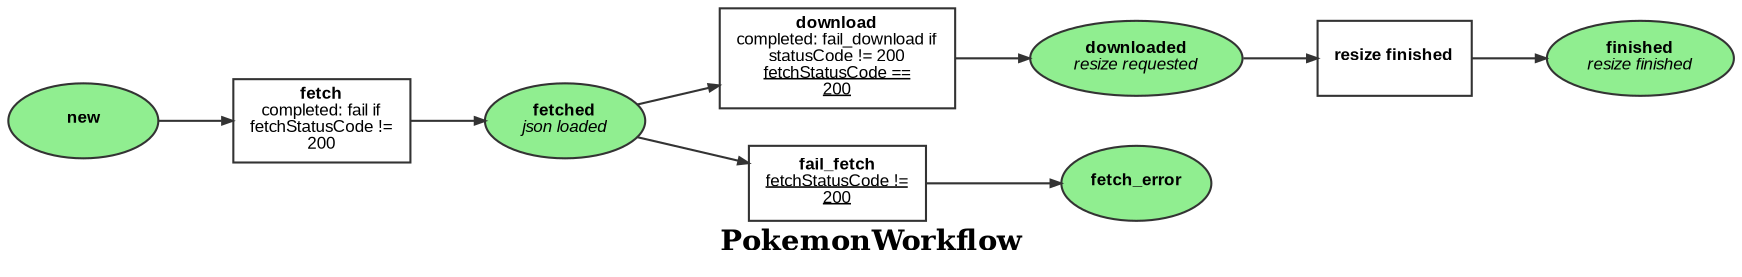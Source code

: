 digraph workflow {
  ratio="compress" rankdir="LR" label=<<B>PokemonWorkflow</B>>
  node [fontsize="8" fontname="Arial" color="#333333" fillcolor="lightgreen" fixedsize="false" width="1"];
  edge [fontsize="7" fontname="Arial" color="#333333" arrowhead="normal" arrowsize="0.5"];

  place_new [label=<<B>new</B>>, shape=oval fillcolor="lightgreen" style="filled"];
  place_fetched [label=<<B>fetched</B><BR/><I>json loaded</I>>, shape=oval fillcolor="lightgreen" style="filled"];
  place_downloaded [label=<<B>downloaded</B><BR/><I>resize requested</I>>, shape=oval fillcolor="lightgreen" style="filled"];
  place_finished [label=<<B>finished</B><BR/><I>resize finished</I>>, shape=oval fillcolor="lightgreen" style="filled"];
  place_fetch_error [label=<<B>fetch_error</B>>, shape=oval fillcolor="lightgreen" style="filled"];
  transition_0 [label=<<B>fetch</B><BR/>completed: fail if<BR/>fetchStatusCode !=<BR/>200>, shape="box" regular=""];
  transition_1 [label=<<B>download</B><BR/>completed: fail_download if<BR/>statusCode != 200<BR/><U>fetchStatusCode ==<BR/>200</U>>, shape="box" regular=""];
  transition_2 [label=<<B>fail_fetch</B><BR/><U>fetchStatusCode !=<BR/>200</U>>, shape="box" regular=""];
  transition_3 [label=<<B>resize finished</B>>, shape="box" regular=""];
  place_new -> transition_0 [style="solid", comment="new"];
  transition_0 -> place_fetched [style="solid"];
  place_fetched -> transition_1 [style="solid", comment="fetched"];
  transition_1 -> place_downloaded [style="solid"];
  place_fetched -> transition_2 [style="solid", comment="fetched"];
  transition_2 -> place_fetch_error [style="solid"];
  place_downloaded -> transition_3 [style="solid", comment="downloaded"];
  transition_3 -> place_finished [style="solid"];
}
